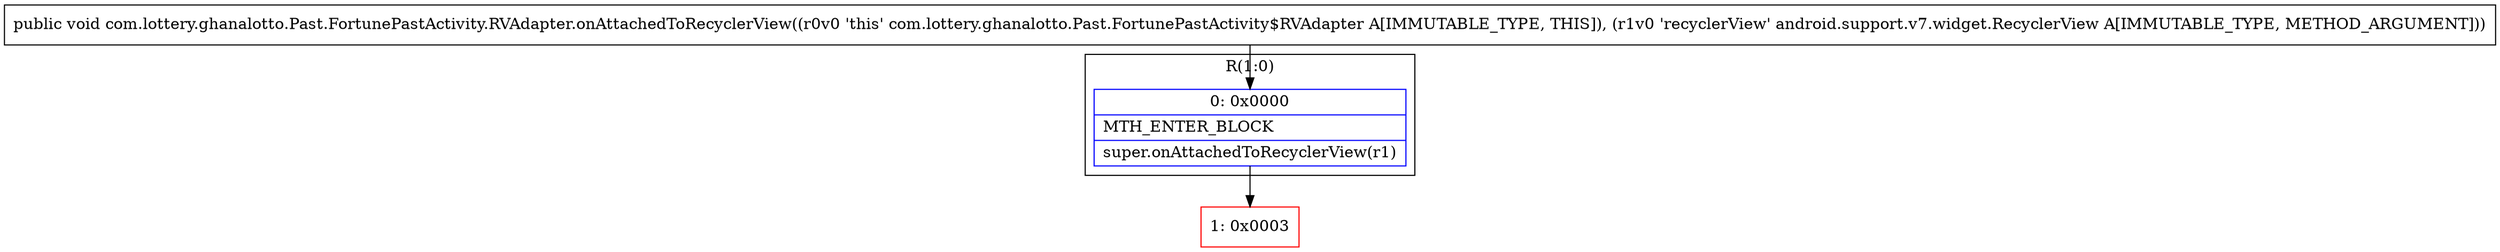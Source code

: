 digraph "CFG forcom.lottery.ghanalotto.Past.FortunePastActivity.RVAdapter.onAttachedToRecyclerView(Landroid\/support\/v7\/widget\/RecyclerView;)V" {
subgraph cluster_Region_127986330 {
label = "R(1:0)";
node [shape=record,color=blue];
Node_0 [shape=record,label="{0\:\ 0x0000|MTH_ENTER_BLOCK\l|super.onAttachedToRecyclerView(r1)\l}"];
}
Node_1 [shape=record,color=red,label="{1\:\ 0x0003}"];
MethodNode[shape=record,label="{public void com.lottery.ghanalotto.Past.FortunePastActivity.RVAdapter.onAttachedToRecyclerView((r0v0 'this' com.lottery.ghanalotto.Past.FortunePastActivity$RVAdapter A[IMMUTABLE_TYPE, THIS]), (r1v0 'recyclerView' android.support.v7.widget.RecyclerView A[IMMUTABLE_TYPE, METHOD_ARGUMENT])) }"];
MethodNode -> Node_0;
Node_0 -> Node_1;
}

